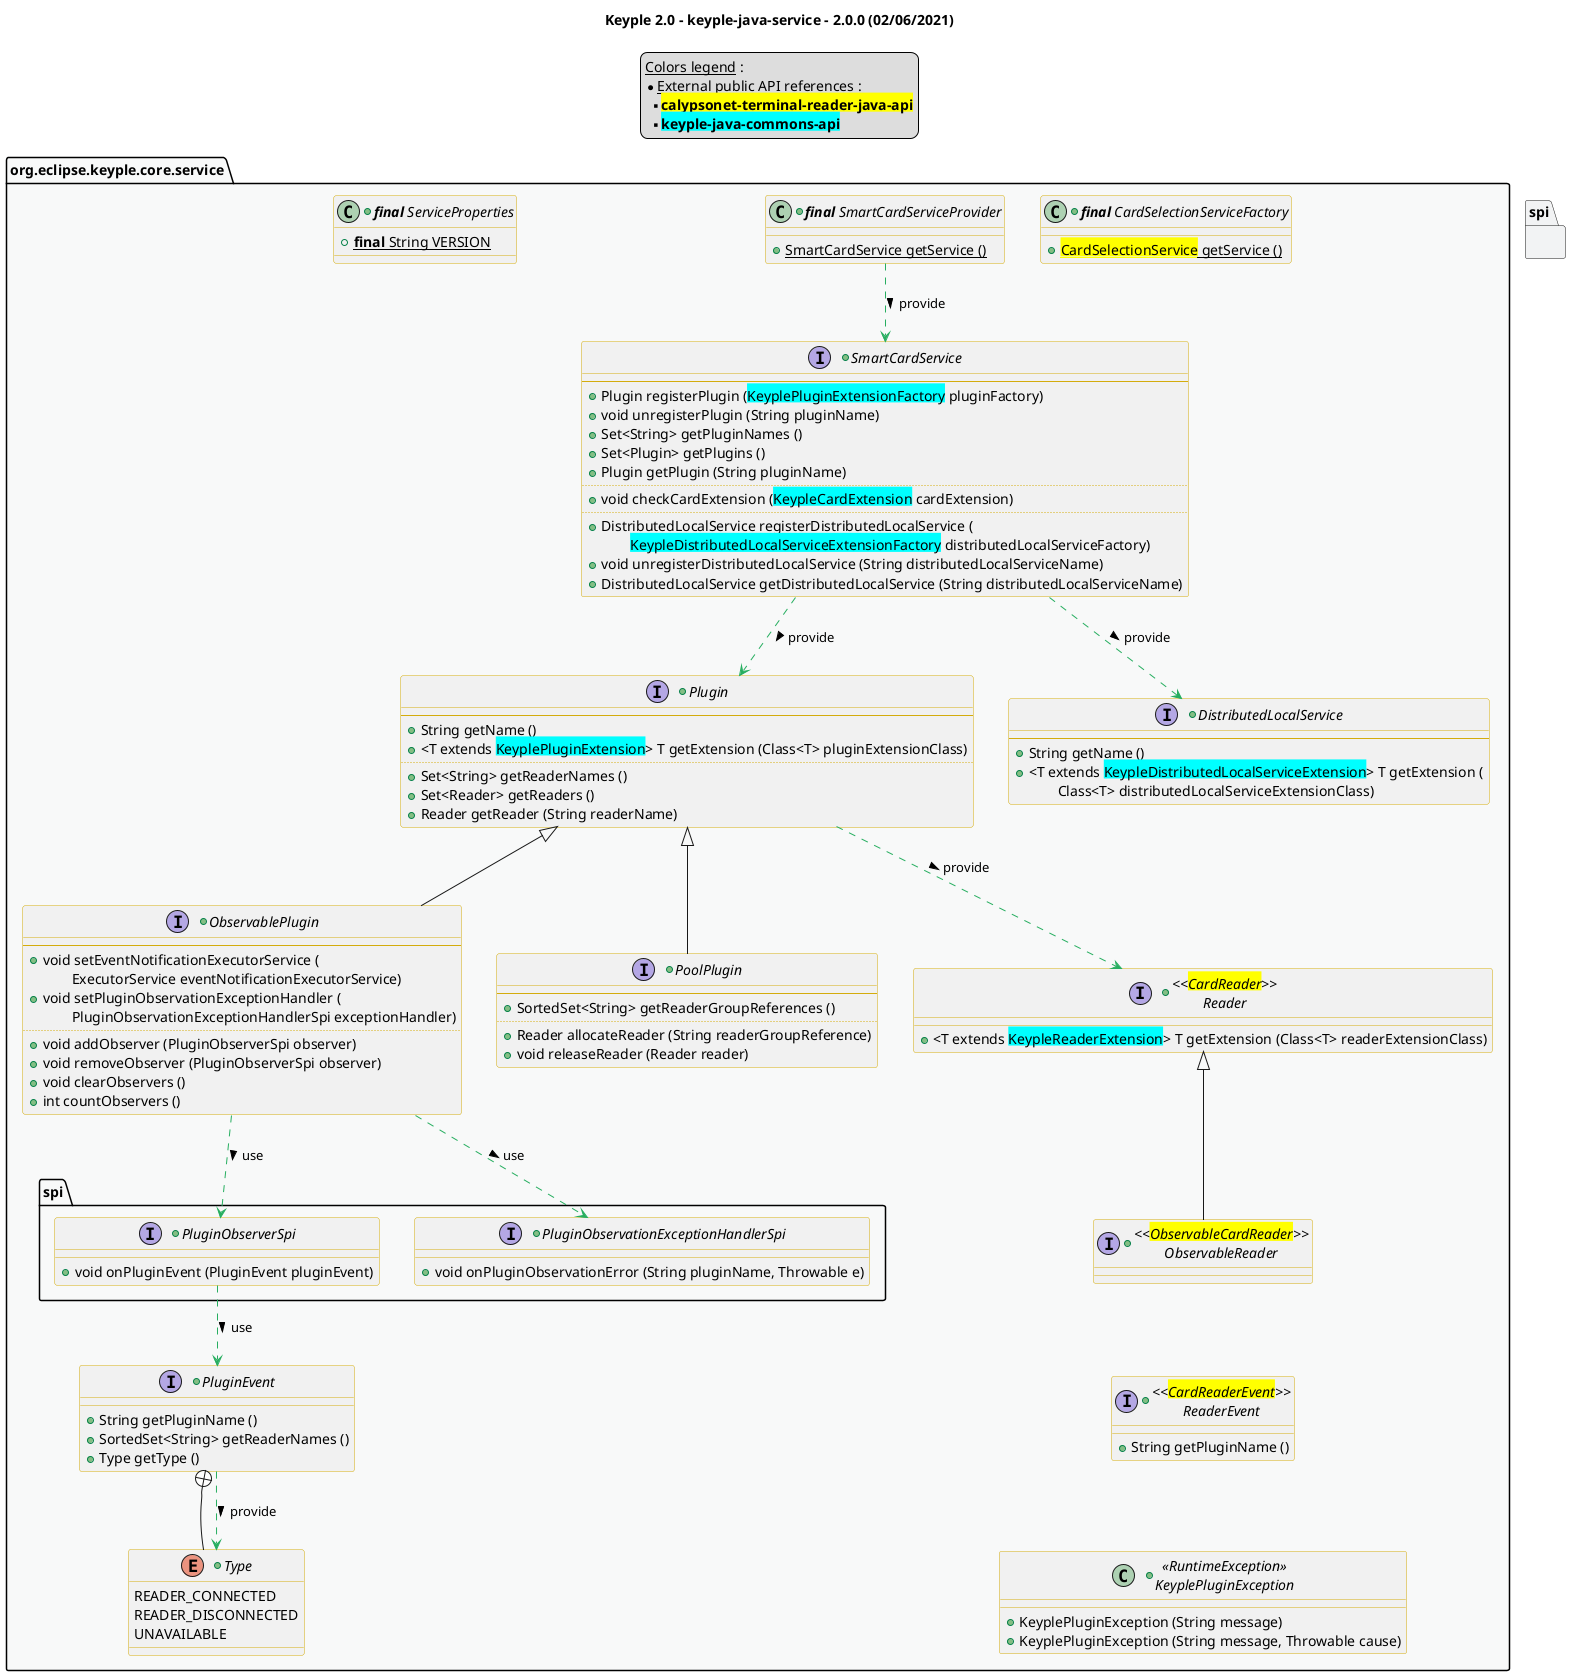 @startuml
title
    Keyple 2.0 - keyple-java-service - 2.0.0 (02/06/2021)
end title

' == THEME ==

'Couleurs issues de : https://htmlcolorcodes.com/fr/tableau-de-couleur/tableau-de-couleur-design-plat/
!define C_GREY1 F8F9F9
!define C_GREY2 F2F3F4
!define C_GREY3 E5E7E9
!define C_GREY4 D7DBDD
!define C_GREY5 CACFD2
!define C_GREY6 BDC3C7
!define C_LINK 3498DB
!define C_USE 27AE60

skinparam Shadowing false
skinparam ClassFontStyle italic
skinparam ClassBorderColor #D4AC0D
skinparam stereotypeABorderColor #A9DCDF
skinparam stereotypeIBorderColor #B4A7E5
skinparam stereotypeCBorderColor #ADD1B2
skinparam stereotypeEBorderColor #EB93DF
' Red
skinparam ClassBackgroundColor<<red>> #FDEDEC
skinparam ClassBorderColor<<red>> #E74C3C
hide <<red>> stereotype
' Purple
skinparam ClassBackgroundColor<<purple>> #F4ECF7
skinparam ClassBorderColor<<purple>> #8E44AD
hide <<purple>> stereotype
' blue
skinparam ClassBackgroundColor<<blue>> #EBF5FB
skinparam ClassBorderColor<<blue>> #3498DB
hide <<blue>> stereotype
' Green
skinparam ClassBackgroundColor<<green>> #E9F7EF
skinparam ClassBorderColor<<green>> #27AE60
hide <<green>> stereotype
' Grey
skinparam ClassBackgroundColor<<grey>> #EAECEE
skinparam ClassBorderColor<<grey>> #2C3E50
hide <<grey>> stereotype

' == CONTENT ==

legend top
    __Colors legend__ :
    * __External public API references__ :
    ** <back:yellow>**calypsonet-terminal-reader-java-api**</back>
    ** <back:cyan>**keyple-java-commons-api**</back>
end legend

package "org.eclipse.keyple.core.service" as service {
    +class "**final** ServiceProperties" as ApiProperties {
        +{static} **final** String VERSION
    }
    ' SELECTION
    +class "**final** CardSelectionServiceFactory" as CardSelectionServiceFactory {
        +{static} <back:yellow>CardSelectionService</back> getService ()
    }
    ' SERVICE
    +class "**final** SmartCardServiceProvider" as SmartCardServiceProvider {
        +{static} SmartCardService getService ()
    }
    +interface SmartCardService {
        --
        +Plugin registerPlugin (<back:cyan>KeyplePluginExtensionFactory</back> pluginFactory)
        +void unregisterPlugin (String pluginName)
        +Set<String> getPluginNames ()
        +Set<Plugin> getPlugins ()
        +Plugin getPlugin (String pluginName)
        ..
        +void checkCardExtension (<back:cyan>KeypleCardExtension</back> cardExtension)
        ..
        +DistributedLocalService registerDistributedLocalService (
            \t<back:cyan>KeypleDistributedLocalServiceExtensionFactory</back> distributedLocalServiceFactory)
        +void unregisterDistributedLocalService (String distributedLocalServiceName)
        +DistributedLocalService getDistributedLocalService (String distributedLocalServiceName)
    }
    +interface Plugin {
        --
        +String getName ()
        +<T extends <back:cyan>KeyplePluginExtension</back>> T getExtension (Class<T> pluginExtensionClass)
        ..
        +Set<String> getReaderNames ()
        +Set<Reader> getReaders ()
        +Reader getReader (String readerName)
    }
    +interface DistributedLocalService {
        --
        +String getName ()
        +<T extends <back:cyan>KeypleDistributedLocalServiceExtension</back>> T getExtension (
            \tClass<T> distributedLocalServiceExtensionClass)
    }
    +interface ObservablePlugin extends Plugin {
        --
        +void setEventNotificationExecutorService (
            \tExecutorService eventNotificationExecutorService)
        +void setPluginObservationExceptionHandler (
            \tPluginObservationExceptionHandlerSpi exceptionHandler)
        ..
        +void addObserver (PluginObserverSpi observer)
        +void removeObserver (PluginObserverSpi observer)
        +void clearObservers ()
        +int countObservers ()
    }
    +interface PoolPlugin extends Plugin {
        --
        +SortedSet<String> getReaderGroupReferences ()
        ..
        +Reader allocateReader (String readerGroupReference)
        +void releaseReader (Reader reader)
    }
    +interface "<<<back:yellow>CardReader</back>>>\nReader" as Reader {
        +<T extends <back:cyan>KeypleReaderExtension</back>> T getExtension (Class<T> readerExtensionClass)
    }
    +interface "<<<back:yellow>ObservableCardReader</back>>>\nObservableReader" as ObservableReader extends Reader {
    }
    ' SPI
    package spi {
        +interface PluginObserverSpi {
            +void onPluginEvent (PluginEvent pluginEvent)
        }
        +interface PluginObservationExceptionHandlerSpi {
            +void onPluginObservationError (String pluginName, Throwable e)
        }
    }

    +interface "<<<back:yellow>CardReaderEvent</back>>>\nReaderEvent" as ReaderEvent {
        +String getPluginName ()
    }
    +interface PluginEvent {
        +String getPluginName ()
        +SortedSet<String> getReaderNames ()
        +Type getType ()
    }
    +enum "Type" as PluginEventType {
        READER_CONNECTED
        READER_DISCONNECTED
        UNAVAILABLE
    }
    ' EXCEPTIONS
    +class "<<RuntimeException>>\nKeyplePluginException" as KeyplePluginException {
        +KeyplePluginException (String message)
        +KeyplePluginException (String message, Throwable cause)
    }
}

' Associations
'LocalServiceClient ..> RemoteServiceParameters #C_USE : use >

SmartCardServiceProvider ..> SmartCardService #C_USE : provide >

SmartCardService ..> Plugin #C_USE : provide >
SmartCardService ..> DistributedLocalService #C_USE : provide >

PluginEvent +-- PluginEventType
PluginEvent ..> PluginEventType #C_USE : provide >

Plugin ..> Reader #C_USE : provide >

ObservablePlugin ..> PluginObserverSpi #C_USE : use >
ObservablePlugin ..> PluginObservationExceptionHandlerSpi #C_USE : use >

PluginObserverSpi ..> PluginEvent #C_USE : use >

' == LAYOUT ==

ObservableReader -[hidden]- ReaderEvent
SmartCardServiceProvider -[hidden]right- CardSelectionServiceFactory
ReaderEvent -[hidden]- KeyplePluginException

' == STYLE ==

package service #C_GREY1 {}
package spi #C_GREY2 {}

@enduml
